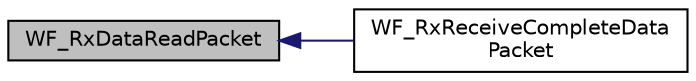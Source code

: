 digraph "WF_RxDataReadPacket"
{
  edge [fontname="Helvetica",fontsize="10",labelfontname="Helvetica",labelfontsize="10"];
  node [fontname="Helvetica",fontsize="10",shape=record];
  rankdir="LR";
  Node1 [label="WF_RxDataReadPacket",height=0.2,width=0.4,color="black", fillcolor="grey75", style="filled", fontcolor="black"];
  Node1 -> Node2 [dir="back",color="midnightblue",fontsize="10",style="solid",fontname="Helvetica"];
  Node2 [label="WF_RxReceiveCompleteData\lPacket",height=0.2,width=0.4,color="black", fillcolor="white", style="filled",URL="$_w_f_data_tx_rx_8c.html#a8a350698d1d89b46e9a9ae37ef877737"];
}
